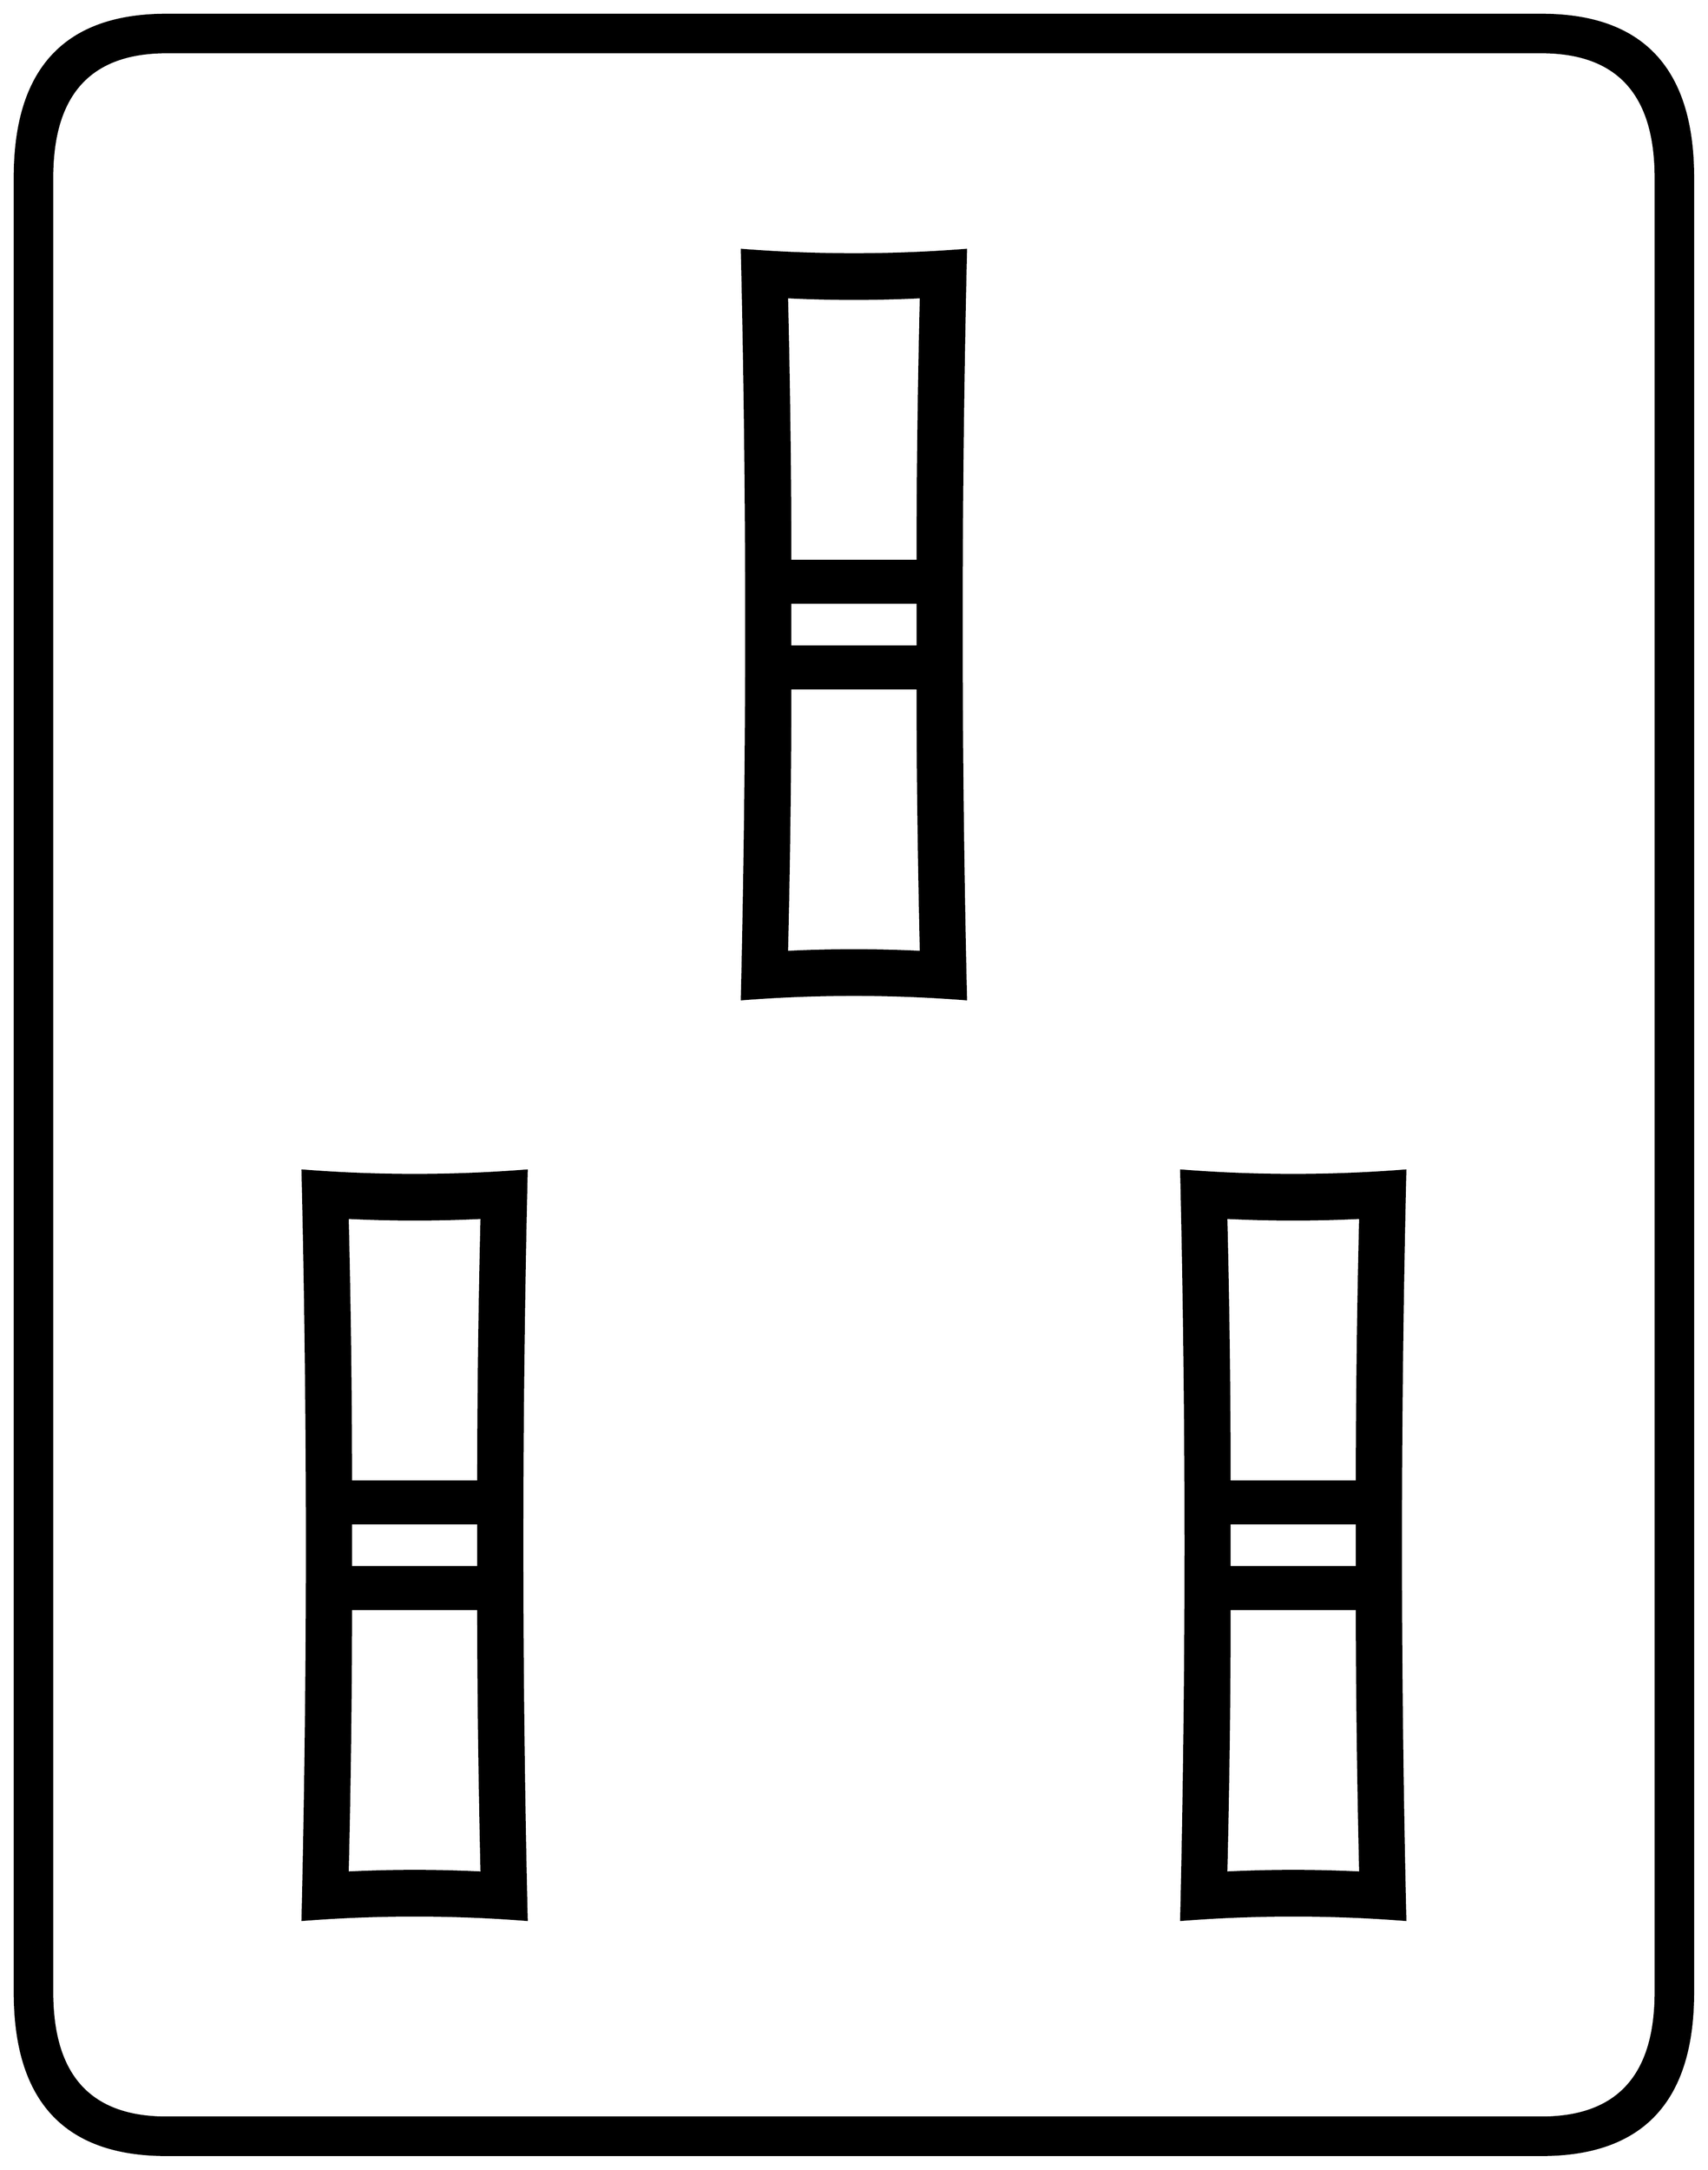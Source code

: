 


\begin{tikzpicture}[y=0.80pt, x=0.80pt, yscale=-1.0, xscale=1.0, inner sep=0pt, outer sep=0pt]
\begin{scope}[shift={(100.0,1706.0)},nonzero rule]
  \path[draw=.,fill=.,line width=1.600pt] (1578.0,244.0) .. controls
    (1578.0,342.667) and (1532.0,392.0) .. (1440.0,392.0) --
    (188.0,392.0) .. controls (96.0,392.0) and (50.0,342.667) ..
    (50.0,244.0) -- (50.0,-1408.0) .. controls (50.0,-1506.667)
    and (96.0,-1556.0) .. (188.0,-1556.0) -- (1440.0,-1556.0) ..
    controls (1532.0,-1556.0) and (1578.0,-1506.667) ..
    (1578.0,-1408.0) -- (1578.0,244.0) -- cycle(1544.0,244.0) --
    (1544.0,-1408.0) .. controls (1544.0,-1484.0) and
    (1509.333,-1522.0) .. (1440.0,-1522.0) -- (188.0,-1522.0) ..
    controls (118.667,-1522.0) and (84.0,-1484.0) ..
    (84.0,-1408.0) -- (84.0,244.0) .. controls (84.0,320.0) and
    (118.667,358.0) .. (188.0,358.0) -- (1440.0,358.0) .. controls
    (1509.333,358.0) and (1544.0,320.0) .. (1544.0,244.0) --
    cycle(916.0,-660.0) .. controls (848.0,-665.333) and
    (780.0,-665.333) .. (712.0,-660.0) .. controls (717.333,-887.333)
    and (717.333,-1114.667) .. (712.0,-1342.0) .. controls
    (746.0,-1339.333) and (780.0,-1338.0) .. (814.0,-1338.0) ..
    controls (848.0,-1338.0) and (882.0,-1339.333) ..
    (916.0,-1342.0) .. controls (913.333,-1228.667) and
    (912.0,-1115.0) .. (912.0,-1001.0) .. controls
    (912.0,-887.0) and (913.333,-773.333) .. (916.0,-660.0) --
    cycle(1316.0,178.0) .. controls (1248.0,172.667) and
    (1180.0,172.667) .. (1112.0,178.0) .. controls (1117.333,-49.333)
    and (1117.333,-276.667) .. (1112.0,-504.0) .. controls
    (1146.0,-501.333) and (1180.0,-500.0) .. (1214.0,-500.0) ..
    controls (1248.0,-500.0) and (1282.0,-501.333) ..
    (1316.0,-504.0) .. controls (1313.333,-390.667) and
    (1312.0,-277.0) .. (1312.0,-163.0) .. controls
    (1312.0,-49.0) and (1313.333,64.667) .. (1316.0,178.0) --
    cycle(516.0,178.0) .. controls (448.0,172.667) and
    (380.0,172.667) .. (312.0,178.0) .. controls (317.333,-49.333) and
    (317.333,-276.667) .. (312.0,-504.0) .. controls (346.0,-501.333)
    and (380.0,-500.0) .. (414.0,-500.0) .. controls
    (448.0,-500.0) and (482.0,-501.333) .. (516.0,-504.0) ..
    controls (513.333,-390.667) and (512.0,-277.0) .. (512.0,-163.0)
    .. controls (512.0,-49.0) and (513.333,64.667) .. (516.0,178.0)
    -- cycle(875.0,-1299.0) .. controls (834.333,-1297.0) and
    (793.667,-1297.0) .. (753.0,-1299.0) .. controls
    (755.0,-1216.333) and (756.0,-1136.333) .. (756.0,-1059.0) --
    (872.0,-1059.0) .. controls (872.0,-1136.333) and
    (873.0,-1216.333) .. (875.0,-1299.0) -- cycle(872.0,-981.0) --
    (872.0,-1021.0) -- (756.0,-1021.0) -- (756.0,-981.0) --
    (872.0,-981.0) -- cycle(875.0,-703.0) .. controls
    (873.0,-790.333) and (872.0,-870.333) .. (872.0,-943.0) --
    (756.0,-943.0) .. controls (756.0,-867.0) and (755.0,-787.0)
    .. (753.0,-703.0) .. controls (793.667,-705.0) and
    (834.333,-705.0) .. (875.0,-703.0) -- cycle(1275.0,-461.0) ..
    controls (1234.333,-459.0) and (1193.667,-459.0) ..
    (1153.0,-461.0) .. controls (1155.0,-378.333) and
    (1156.0,-298.333) .. (1156.0,-221.0) -- (1272.0,-221.0) ..
    controls (1272.0,-298.333) and (1273.0,-378.333) ..
    (1275.0,-461.0) -- cycle(1272.0,-143.0) -- (1272.0,-183.0)
    -- (1156.0,-183.0) -- (1156.0,-143.0) -- (1272.0,-143.0) --
    cycle(1275.0,135.0) .. controls (1273.0,47.667) and
    (1272.0,-32.333) .. (1272.0,-105.0) -- (1156.0,-105.0) ..
    controls (1156.0,-29.0) and (1155.0,51.0) .. (1153.0,135.0)
    .. controls (1193.667,133.0) and (1234.333,133.0) ..
    (1275.0,135.0) -- cycle(475.0,-461.0) .. controls
    (434.333,-459.0) and (393.667,-459.0) .. (353.0,-461.0) ..
    controls (355.0,-378.333) and (356.0,-298.333) .. (356.0,-221.0)
    -- (472.0,-221.0) .. controls (472.0,-298.333) and
    (473.0,-378.333) .. (475.0,-461.0) -- cycle(472.0,-143.0) --
    (472.0,-183.0) -- (356.0,-183.0) -- (356.0,-143.0) --
    (472.0,-143.0) -- cycle(475.0,135.0) .. controls
    (473.0,47.667) and (472.0,-32.333) .. (472.0,-105.0) --
    (356.0,-105.0) .. controls (356.0,-29.0) and (355.0,51.0) ..
    (353.0,135.0) .. controls (393.667,133.0) and (434.333,133.0) ..
    (475.0,135.0) -- cycle;
\end{scope}

\end{tikzpicture}

